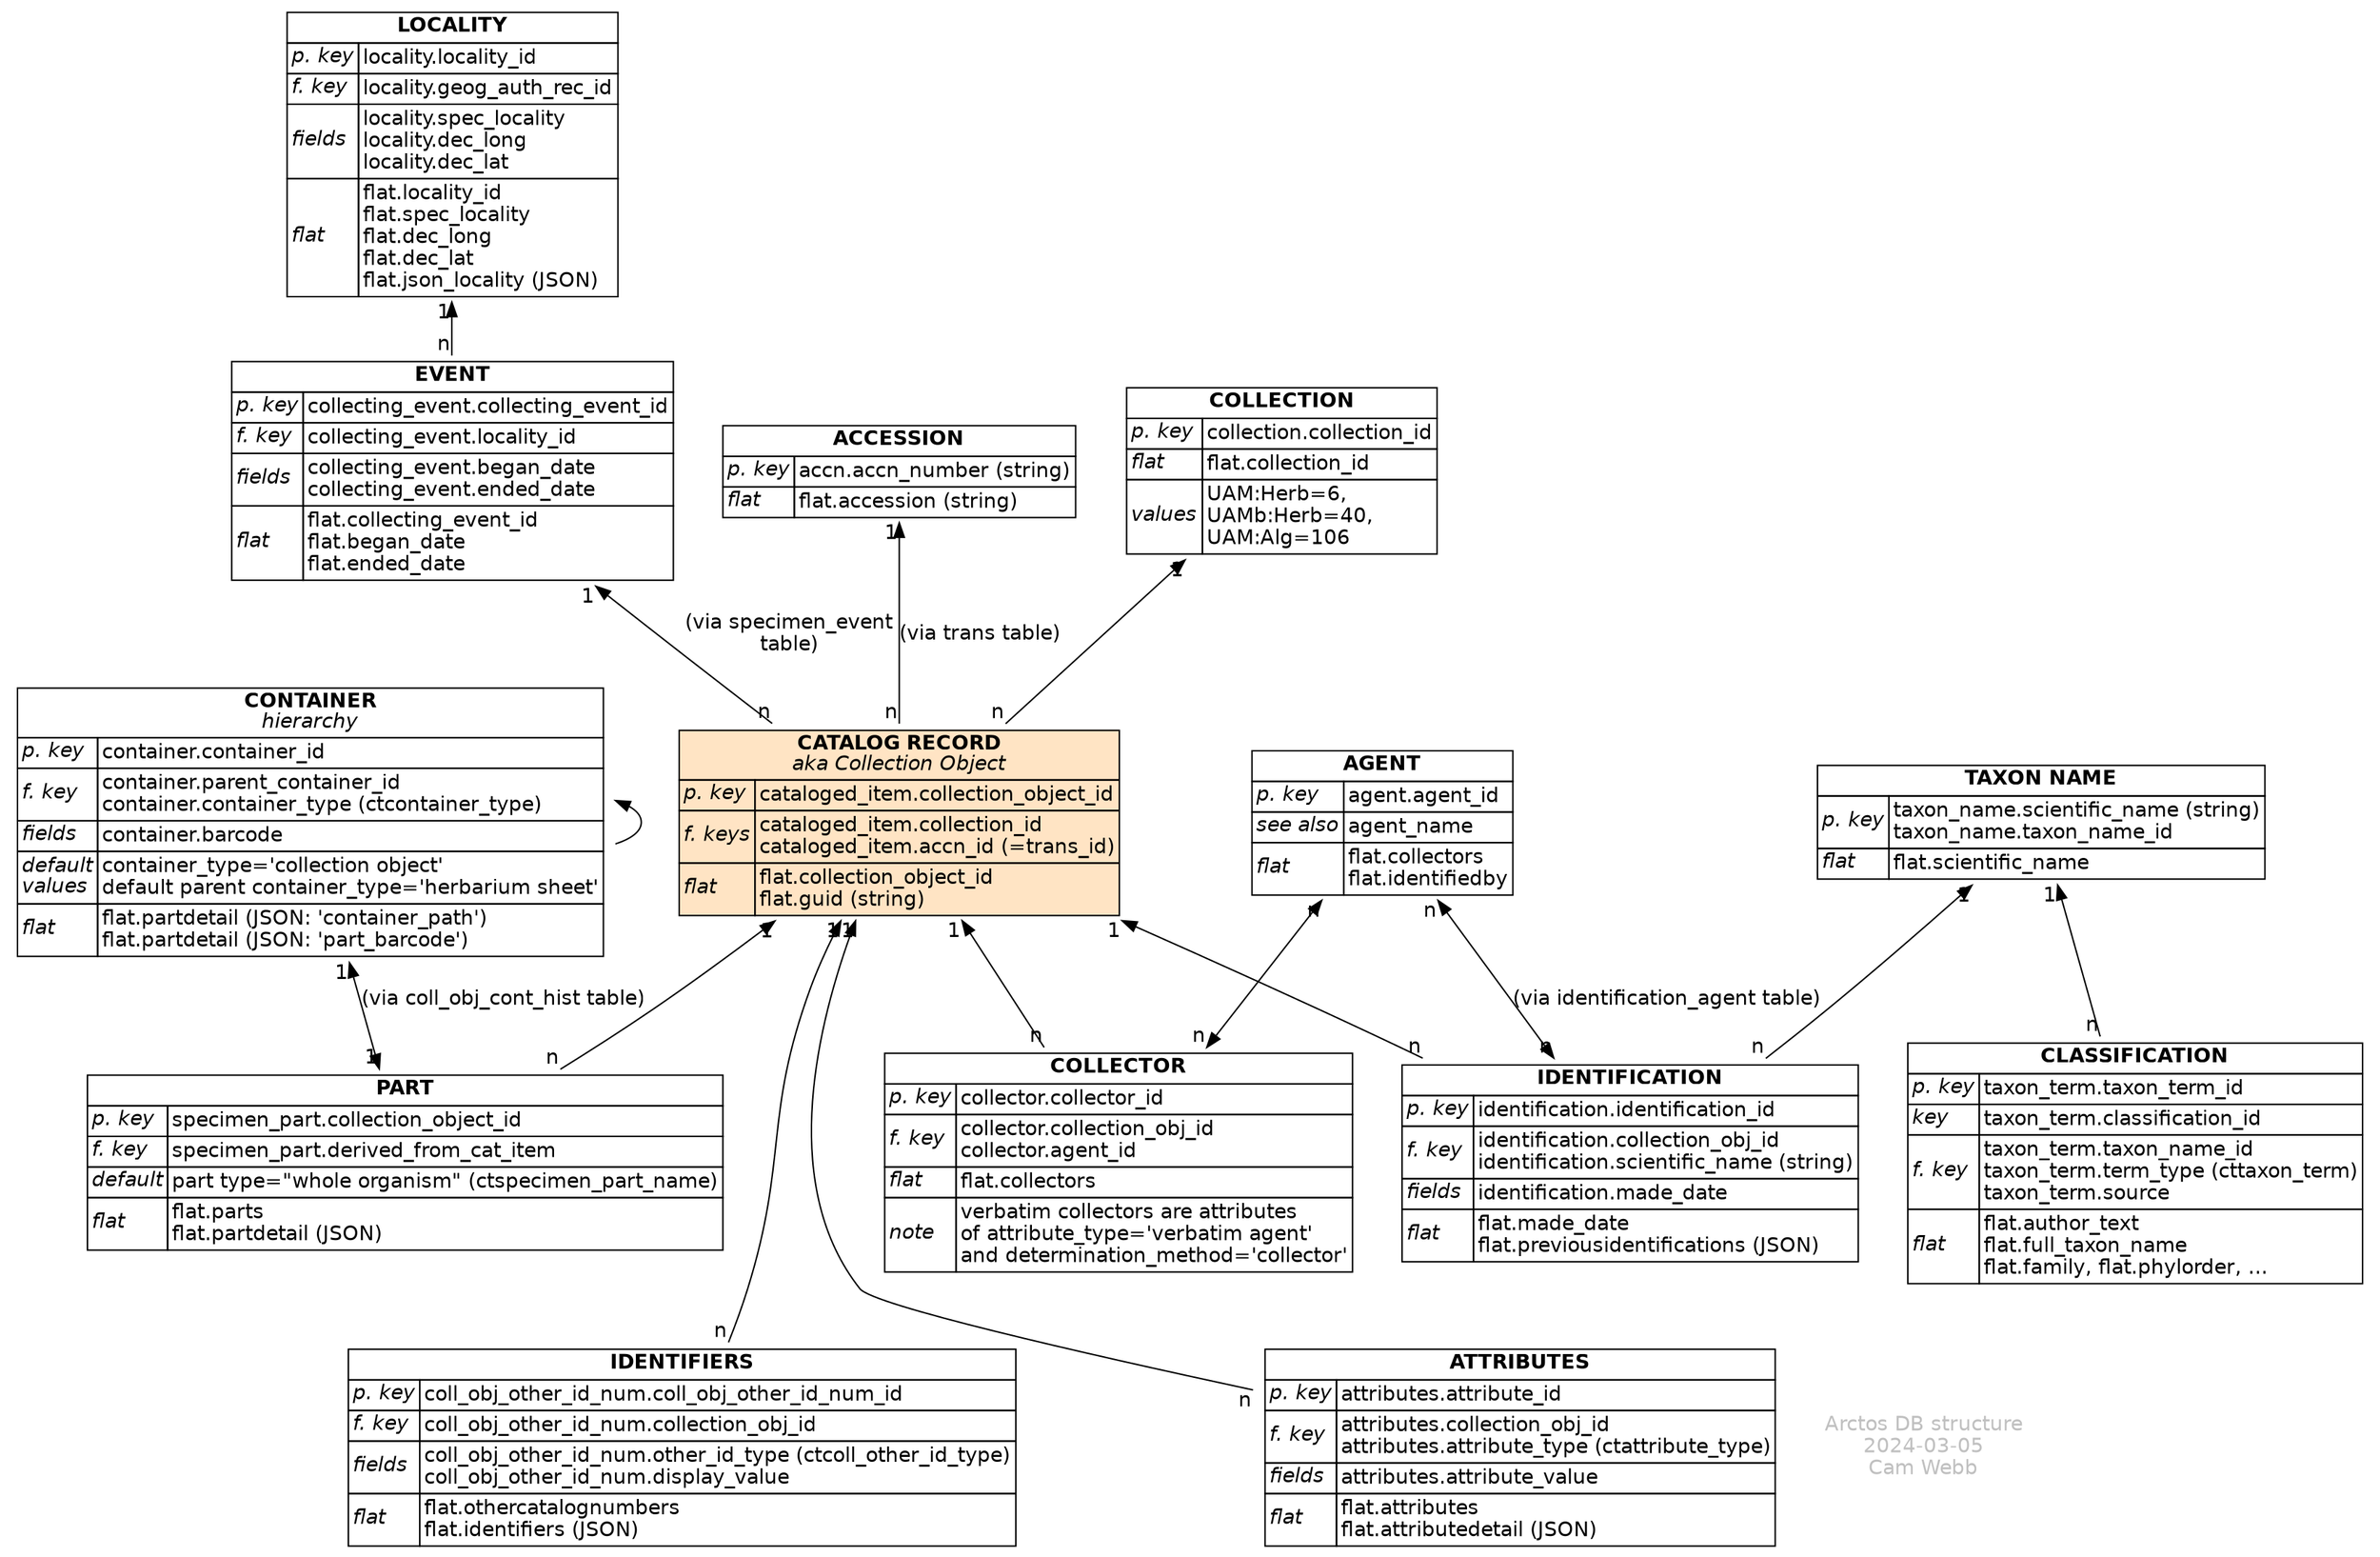 digraph flow {
    node [fontname="Helvetica",shape=plaintext]
    edge [fontname="Helvetica"]
    overlap=false
    newrank=true
    ranksep=0.5
    rankdir=BT
    //
    // RECORD
    record [label=<
          <TABLE  BORDER="0" CELLBORDER="1"  CELLSPACING="0" BGCOLOR="bisque">
          //
          <TR>
          <TD COLSPAN="2"><B>CATALOG RECORD</B><BR/><I>aka Collection Object</I></TD>
          </TR>
          //
          <TR><TD ALIGN="LEFT"><I>p. key</I></TD>
          <TD ALIGN="LEFT" BALIGN="LEFT" HREF="https://arctos.database.museum/tblbrowse.cfm?tbl=cataloged_item">cataloged_item.collection_object_id</TD></TR>
          //
          <TR>
          <TD ALIGN="LEFT"><I>f. keys</I></TD>
          <TD ALIGN="LEFT" BALIGN="LEFT" HREF="https://arctos.database.museum/tblbrowse.cfm?tbl=cataloged_item">cataloged_item.collection_id<BR/>cataloged_item.accn_id (=trans_id)</TD>
          </TR>
          //
          <TR>
          <TD ALIGN="LEFT"><I>flat</I></TD>
          <TD ALIGN="LEFT" BALIGN="LEFT" HREF="https://arctos.database.museum/tblbrowse.cfm?tbl=flat">flat.collection_object_id<BR/>flat.guid (string)</TD>
          </TR>
          //
          </TABLE>>
          ]
    //
    // PART
    //
    part [
          label=<
          <TABLE  BORDER="0" CELLBORDER="1"  CELLSPACING="0">
          <TR><TD COLSPAN="2"><B>PART</B></TD></TR>
          //
          <TR>
          <TD ALIGN="LEFT"><I>p. key</I></TD>
          <TD ALIGN="LEFT">specimen_part.collection_object_id</TD>
          </TR>
          //
          <TR>
          <TD ALIGN="LEFT"><I>f. key</I></TD>
          <TD ALIGN="LEFT">specimen_part.derived_from_cat_item</TD>
          </TR>
          //
          <TR>
          <TD ALIGN="LEFT"><I>default</I></TD>
          <TD ALIGN="LEFT" HREF="https://arctos.database.museum/info/ctDocumentation.cfm?table=ctspecimen_part_name">part type="whole organism" (ctspecimen_part_name)</TD>
          </TR>
          //
          <TR>
          <TD ALIGN="LEFT"><I>flat</I></TD>
          <TD BALIGN="LEFT" ALIGN="LEFT">flat.parts<BR/>flat.partdetail (JSON)</TD>
          </TR>
          </TABLE>>
          //href="https://github.com/ALA-herbarium/documentation/blob/main/data_model.md#collection-object"
          ]
    part -> record [taillabel="n",headlabel="1"]
    part -> container [dir=both,taillabel="1",headlabel="1",label="(via coll_obj_cont_hist table)",href="https://arctos.database.museum/tblbrowse.cfm?tbl=coll_obj_cont_hist"]
    container -> container
    //
    // CONTAINER
    //
    container [
          label=<
          <TABLE  BORDER="0" CELLBORDER="1"  CELLSPACING="0">
          //
          <TR><TD COLSPAN="2"><B>CONTAINER</B><BR/><I>hierarchy</I></TD></TR>
          //
          <TR>
          <TD ALIGN="LEFT"><I>p. key</I></TD>
          <TD ALIGN="LEFT">container.container_id</TD>
          </TR>
          //
          <TR>
          <TD ALIGN="LEFT"><I>f. key</I></TD>
          <TD BALIGN="LEFT" ALIGN="LEFT">container.parent_container_id<BR/>container.container_type (ctcontainer_type)</TD>
          </TR>
          //
          <TR>
          <TD ALIGN="LEFT"><I>fields</I></TD>
          <TD ALIGN="LEFT">container.barcode</TD>
          </TR>
          //
          <TR>
          <TD BALIGN="LEFT" ALIGN="LEFT"><I>default<BR/>values</I></TD>
          <TD ALIGN="LEFT" BALIGN="LEFT">container_type='collection object'<BR/>default parent container_type='herbarium sheet'</TD>
          </TR>
          //
          <TR>
          <TD ALIGN="LEFT"><I>flat</I></TD>
          <TD BALIGN="LEFT" ALIGN="LEFT">flat.partdetail (JSON: 'container_path')<BR/>flat.partdetail (JSON: 'part_barcode')</TD>
          </TR>
          //
          </TABLE>>
          ]
    //
    // EVENT
    //
    event [
          label=<
          <TABLE  BORDER="0" CELLBORDER="1"  CELLSPACING="0">
          //
          <TR><TD COLSPAN="2"><B>EVENT</B></TD></TR>
          //
          <TR><TD ALIGN="LEFT"><I>p. key</I></TD>
          <TD ALIGN="LEFT" HREF="https://arctos.database.museum/tblbrowse.cfm?tbl=collecting_event">collecting_event.collecting_event_id</TD></TR>
          //
          <TR><TD ALIGN="LEFT"><I>f. key</I></TD>
          <TD ALIGN="LEFT" HREF="https://arctos.database.museum/tblbrowse.cfm?tbl=collecting_event">collecting_event.locality_id</TD></TR>
          //
          <TR><TD ALIGN="LEFT"><I>fields</I></TD>
          <TD ALIGN="LEFT" HREF="https://arctos.database.museum/tblbrowse.cfm?tbl=collecting_event" BALIGN="LEFT">collecting_event.began_date<BR/>collecting_event.ended_date</TD></TR>
          //
          <TR><TD ALIGN="LEFT"><I>flat</I></TD>
          <TD ALIGN="LEFT" HREF="https://arctos.database.museum/tblbrowse.cfm?tbl=flat" BALIGN="LEFT">flat.collecting_event_id<BR/>flat.began_date<BR/>flat.ended_date</TD></TR>
          //
          </TABLE>>
          ]
    record -> event [taillabel="n",headlabel="1",
                     label="(via specimen_event\ntable)",
                     href="https://arctos.database.museum/tblbrowse.cfm?tbl=specimen_event"]
    //
    // LOCALITY
    //
    locality [
          label=<
          <TABLE  BORDER="0" CELLBORDER="1"  CELLSPACING="0">
          //
          <TR><TD COLSPAN="2"><B>LOCALITY</B></TD></TR>
          //
          <TR><TD ALIGN="LEFT"><I>p. key</I></TD>
          <TD ALIGN="LEFT">locality.locality_id</TD></TR>
          //
          <TR><TD ALIGN="LEFT"><I>f. key</I></TD>
          <TD ALIGN="LEFT">locality.geog_auth_rec_id</TD></TR>
          //
          <TR><TD ALIGN="LEFT"><I>fields</I></TD>
          <TD ALIGN="LEFT" BALIGN="LEFT">locality.spec_locality<BR/>locality.dec_long<BR/>locality.dec_lat</TD></TR>
          //
          <TR><TD ALIGN="LEFT"><I>flat</I></TD>
          <TD ALIGN="LEFT" BALIGN="LEFT">flat.locality_id<BR/>flat.spec_locality<BR/>flat.dec_long<BR/>flat.dec_lat<BR/>flat.json_locality (JSON)</TD></TR>
          //
          </TABLE>>
          ]
    event -> locality [taillabel="n",headlabel="1"]
    //
    // ACCESSION
    //
    accn [shape=plaintext,
          label=<
          <TABLE  BORDER="0" CELLBORDER="1"  CELLSPACING="0">
          //
          <TR><TD COLSPAN="2"><B>ACCESSION</B></TD></TR>
          //
          <TR><TD ALIGN="LEFT"><I>p. key</I></TD>
          <TD ALIGN="LEFT" HREF="https://arctos.database.museum/tblbrowse.cfm?tbl=accn">accn.accn_number (string)</TD></TR>
          <TR><TD ALIGN="LEFT"><I>flat</I></TD>
          <TD ALIGN="LEFT" HREF="https://arctos.database.museum/tblbrowse.cfm?tbl=flat">flat.accession (string)</TD></TR>
          </TABLE>>
          ]
    record -> accn [taillabel="n",headlabel="1",
                    label="(via trans table)",
                    href="https://arctos.database.museum/tblbrowse.cfm?tbl=trans"
                    ]
    //
    // COLLECTION
    //
    collection [shape=plaintext,
          label=<
          <TABLE  BORDER="0" CELLBORDER="1"  CELLSPACING="0">
          //
          <TR>
          <TD COLSPAN="2"><B>COLLECTION</B></TD>
          </TR>
          //
          <TR>
          <TD ALIGN="LEFT"><I>p. key</I></TD>
          <TD ALIGN="LEFT" HREF="https://arctos.database.museum/tblbrowse.cfm?tbl=collection">collection.collection_id</TD>
          </TR>
          //
          <TR>
          <TD ALIGN="LEFT"><I>flat</I></TD>
          <TD ALIGN="LEFT" HREF="https://arctos.database.museum/tblbrowse.cfm?tbl=flat">flat.collection_id</TD>
          </TR>
          //
          <TR><TD ALIGN="LEFT"><I>values</I></TD>
          <TD ALIGN="LEFT" BALIGN="LEFT">UAM:Herb=6,<BR/>UAMb:Herb=40,<BR/>UAM:Alg=106</TD></TR>
          </TABLE>>
          ]
    record -> collection [taillabel="n",headlabel="1"]
    //
    // IDENTIFIERS
    //
    ids [
          label=<
          <TABLE  BORDER="0" CELLBORDER="1"  CELLSPACING="0">
          //
          <TR>
          <TD COLSPAN="2"><B>IDENTIFIERS</B></TD>
          </TR>
          //
          <TR>
          <TD ALIGN="LEFT"><I>p. key</I></TD>
          <TD ALIGN="LEFT" HREF="https://arctos.database.museum/tblbrowse.cfm?tbl=coll_obj_other_id_num">coll_obj_other_id_num.coll_obj_other_id_num_id</TD>
          </TR>
          //
          <TR>
          <TD ALIGN="LEFT"><I>f. key</I></TD>
          <TD ALIGN="LEFT" HREF="https://arctos.database.museum/tblbrowse.cfm?tbl=coll_obj_other_id_num">coll_obj_other_id_num.collection_obj_id</TD>
          </TR>
          //
          <TR>
          <TD ALIGN="LEFT"><I>fields</I></TD>
          <TD ALIGN="LEFT" HREF="https://arctos.database.museum/tblbrowse.cfm?tbl=coll_obj_other_id_num" BALIGN="LEFT">coll_obj_other_id_num.other_id_type (ctcoll_other_id_type)<BR/>coll_obj_other_id_num.display_value</TD>
          </TR>
          //
          <TR>
          <TD ALIGN="LEFT"><I>flat</I></TD>
          <TD ALIGN="LEFT" BALIGN="LEFT" HREF="https://arctos.database.museum/tblbrowse.cfm?tbl=flat">flat.othercatalognumbers<BR/>flat.identifiers (JSON)</TD>
          </TR>
          //
          </TABLE>>
          ]
    ids -> record [taillabel="n",headlabel="1"]
    ids -> part [style=invis] //dummy
    //
    // DET
    //
    det [
          label=<
          <TABLE  BORDER="0" CELLBORDER="1"  CELLSPACING="0">
          //
          <TR>
          <TD COLSPAN="2"><B>IDENTIFICATION</B></TD>
          </TR>
          //
          <TR>
          <TD ALIGN="LEFT"><I>p. key</I></TD>
          <TD ALIGN="LEFT" HREF="https://arctos.database.museum/tblbrowse.cfm?tbl=identification">identification.identification_id</TD>
          </TR>
          //
          <TR>
          <TD ALIGN="LEFT"><I>f. key</I></TD>
          <TD ALIGN="LEFT" BALIGN="LEFT" HREF="https://arctos.database.museum/tblbrowse.cfm?tbl=identification">identification.collection_obj_id<BR/>identification.scientific_name (string)</TD>
          </TR>
          //
          <TR>
          <TD ALIGN="LEFT"><I>fields</I></TD>
          <TD ALIGN="LEFT" HREF="https://arctos.database.museum/tblbrowse.cfm?tbl=identification" BALIGN="LEFT">identification.made_date</TD>
          </TR>
          //
          <TR>
          <TD ALIGN="LEFT"><I>flat</I></TD>
          <TD ALIGN="LEFT" BALIGN="LEFT" HREF="https://arctos.database.museum/tblbrowse.cfm?tbl=flat">flat.made_date<BR/>flat.previousidentifications (JSON)</TD>
          </TR>
          //
          </TABLE>>
          ]
    det -> record [taillabel="n",headlabel="1"]
    //
    // AGENT
    //
    agent [
          label=<
          <TABLE  BORDER="0" CELLBORDER="1"  CELLSPACING="0">
          //
          <TR>
          <TD COLSPAN="2"><B>AGENT</B></TD>
          </TR>
          //
          <TR>
          <TD ALIGN="LEFT"><I>p. key</I></TD>
          <TD ALIGN="LEFT" HREF="https://arctos.database.museum/tblbrowse.cfm?tbl=agent">agent.agent_id</TD>
          </TR>
          //
          <TR>
          <TD ALIGN="LEFT"><I>see also</I></TD>
          <TD ALIGN="LEFT" BALIGN="LEFT" HREF="https://arctos.database.museum/tblbrowse.cfm?tbl=agent_name">agent_name</TD>
          </TR>
          //
          <TR>
          <TD ALIGN="LEFT"><I>flat</I></TD>
          <TD ALIGN="LEFT" BALIGN="LEFT" HREF="https://arctos.database.museum/tblbrowse.cfm?tbl=flat">flat.collectors<BR/>flat.identifiedby</TD>
          </TR>
          //
          </TABLE>>
          ]
    det -> agent [taillabel="n",headlabel="n", dir=both,
                  label="(via identification_agent table)",
                  href="https://arctos.database.museum/tblbrowse.cfm?tbl=identification_agent"
                  ]
    //
    // TAXON NAME
    //
    name [
          label=<
          <TABLE  BORDER="0" CELLBORDER="1"  CELLSPACING="0">
          //
          <TR>
          <TD COLSPAN="2"><B>TAXON NAME</B></TD>
          </TR>
          //
          <TR>
          <TD ALIGN="LEFT"><I>p. key</I></TD>
          <TD ALIGN="LEFT" BALIGN="LEFT" HREF="https://arctos.database.museum/tblbrowse.cfm?tbl=taxon_name">taxon_name.scientific_name (string)<BR/>taxon_name.taxon_name_id</TD>
          </TR>
          //
          <TR>
          <TD ALIGN="LEFT"><I>flat</I></TD>
          <TD ALIGN="LEFT" BALIGN="LEFT" HREF="https://arctos.database.museum/tblbrowse.cfm?tbl=flat">flat.scientific_name</TD>
          </TR>
          //
          </TABLE>>
          ]
    det -> name [taillabel="n",headlabel="1"]
    //
    // CLASSIFICATION
    //
    class [
          label=<
          <TABLE  BORDER="0" CELLBORDER="1"  CELLSPACING="0">
          //
          <TR>
          <TD COLSPAN="2"><B>CLASSIFICATION</B></TD>
          </TR>
          //
          <TR>
          <TD ALIGN="LEFT"><I>p. key</I></TD>
          <TD ALIGN="LEFT" HREF="https://arctos.database.museum/tblbrowse.cfm?tbl=taxon_term">taxon_term.taxon_term_id</TD>
          </TR>
          //
          <TR>
          <TD ALIGN="LEFT"><I>key</I></TD>
          <TD ALIGN="LEFT" HREF="https://arctos.database.museum/tblbrowse.cfm?tbl=taxon_term">taxon_term.classification_id</TD>
          </TR>
          //
          <TR>
          <TD ALIGN="LEFT"><I>f. key</I></TD>
          <TD ALIGN="LEFT" BALIGN="LEFT" HREF="https://arctos.database.museum/tblbrowse.cfm?tbl=taxon_term">taxon_term.taxon_name_id<BR/>taxon_term.term_type (cttaxon_term)<BR/>taxon_term.source</TD>
          </TR>
          //
          <TR>
          <TD ALIGN="LEFT"><I>flat</I></TD>
          <TD ALIGN="LEFT" BALIGN="LEFT" HREF="https://arctos.database.museum/tblbrowse.cfm?tbl=flat">flat.author_text<BR/>flat.full_taxon_name<BR/>flat.family, flat.phylorder, ...</TD>
          </TR>
          //
          </TABLE>>
          ]
    class -> name [taillabel="n",headlabel="1"]
    //
    // ATTRIBUTES
    //
    attr [
          label=<
          <TABLE  BORDER="0" CELLBORDER="1"  CELLSPACING="0">
          //
          <TR>
          <TD COLSPAN="2"><B>ATTRIBUTES</B></TD>
          </TR>
          //
          <TR>
          <TD ALIGN="LEFT"><I>p. key</I></TD>
          <TD ALIGN="LEFT" HREF="https://arctos.database.museum/tblbrowse.cfm?tbl=attributes">attributes.attribute_id</TD>
          </TR>
          //
          <TR>
          <TD ALIGN="LEFT"><I>f. key</I></TD>
          <TD ALIGN="LEFT" BALIGN="LEFT" HREF="https://arctos.database.museum/tblbrowse.cfm?tbl=attributes">attributes.collection_obj_id<BR/>attributes.attribute_type (ctattribute_type)</TD>
          </TR>
          //
          <TR>
          <TD ALIGN="LEFT"><I>fields</I></TD>
          <TD ALIGN="LEFT" BALIGN="LEFT" HREF="https://arctos.database.museum/tblbrowse.cfm?tbl=attributes">attributes.attribute_value</TD>
          </TR>
          //
          <TR>
          <TD ALIGN="LEFT"><I>flat</I></TD>
          <TD ALIGN="LEFT" BALIGN="LEFT" HREF="https://arctos.database.museum/tblbrowse.cfm?tbl=flat">flat.attributes<BR/>flat.attributedetail (JSON)</TD>
          </TR>
          //
          </TABLE>>
          ]
    attr -> record [taillabel="n",headlabel="1"]
    attr -> det [style=invis] //dummy
    //
    // COLLECTOR
    //
    collector [
          label=<
          <TABLE  BORDER="0" CELLBORDER="1"  CELLSPACING="0">
          //
          <TR>
          <TD COLSPAN="2"><B>COLLECTOR</B></TD>
          </TR>
          //
          <TR>
          <TD ALIGN="LEFT"><I>p. key</I></TD>
          <TD ALIGN="LEFT" HREF="https://arctos.database.museum/tblbrowse.cfm?tbl=collector">collector.collector_id</TD>
          </TR>
          //
          <TR>
          <TD ALIGN="LEFT"><I>f. key</I></TD>
          <TD ALIGN="LEFT" BALIGN="LEFT" HREF="https://arctos.database.museum/tblbrowse.cfm?tbl=collector">collector.collection_obj_id<BR/>collector.agent_id</TD>
          </TR>
          //
          <TR>
          <TD ALIGN="LEFT"><I>flat</I></TD>
          <TD ALIGN="LEFT" BALIGN="LEFT" HREF="https://arctos.database.museum/tblbrowse.cfm?tbl=flat">flat.collectors</TD>
          </TR>
          //
          <TR>
          <TD ALIGN="LEFT"><I>note</I></TD>
          <TD ALIGN="LEFT" BALIGN="LEFT" HREF="https://arctos.database.museum/tblbrowse.cfm?tbl=attributes">verbatim collectors are attributes<BR/>of attribute_type='verbatim agent'<BR/>and determination_method='collector'</TD>
          </TR>
          //
          </TABLE>>
          ]
    collector -> record [taillabel="n",headlabel="1"]
    collector -> agent [taillabel="n",headlabel="n",dir=both]
    //collector -> class [style=invis] //dummy
    //
    notes [label="Arctos DB structure\n2024-03-05\nCam Webb",fontcolor=gray,color=gray]
}

// SELECT * from specimen_part, coll_obj_cont_hist, container where
// derived_from_cat_item = 2651083 and
// specimen_part.collection_object_id = coll_obj_cont_hist.collection_object_id and coll_obj_cont_hist.container_id = container.container_id
// [{"part_id": 2651084, "condition": "unchecked", "part_name": "whole organism", "part_count": 1, "disposition": "in collection", "part_remark": null, "part_barcode": "H1131636", "container_path": "[ H1284485 ] Monocots Cabinet 21 (cabinet):[ H1284496 ] Shelf 11 (shelf):[ H1131628 ] Carex lachenalii (folder):[ H1131636 ] Carex lachenalii (herbarium sheet)", "part_attributes": null, "sampled_from_part_id": null}]